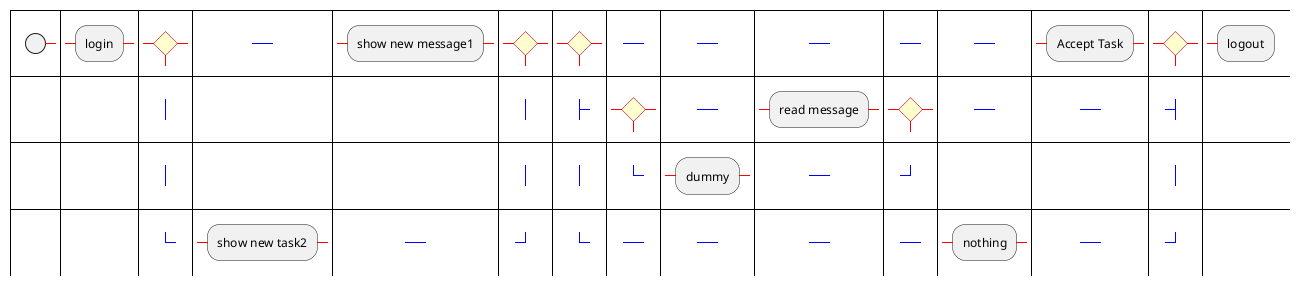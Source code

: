 {
  "sha1": "eqbse4wlm96il1jsgn5ztdkk5vyx4g7",
  "insertion": {
    "when": "2024-06-01T09:03:04.935Z",
    "user": "plantuml@gmail.com"
  }
}
@startbpm
:login;
new branch
:show new message1;
else
:show new task2;
end branch
new branch
:Accept Task;
else
:nothing;
else
new branch
:read message;
else
:dummy;
end branch
end branch
:logout;
@endbpm
